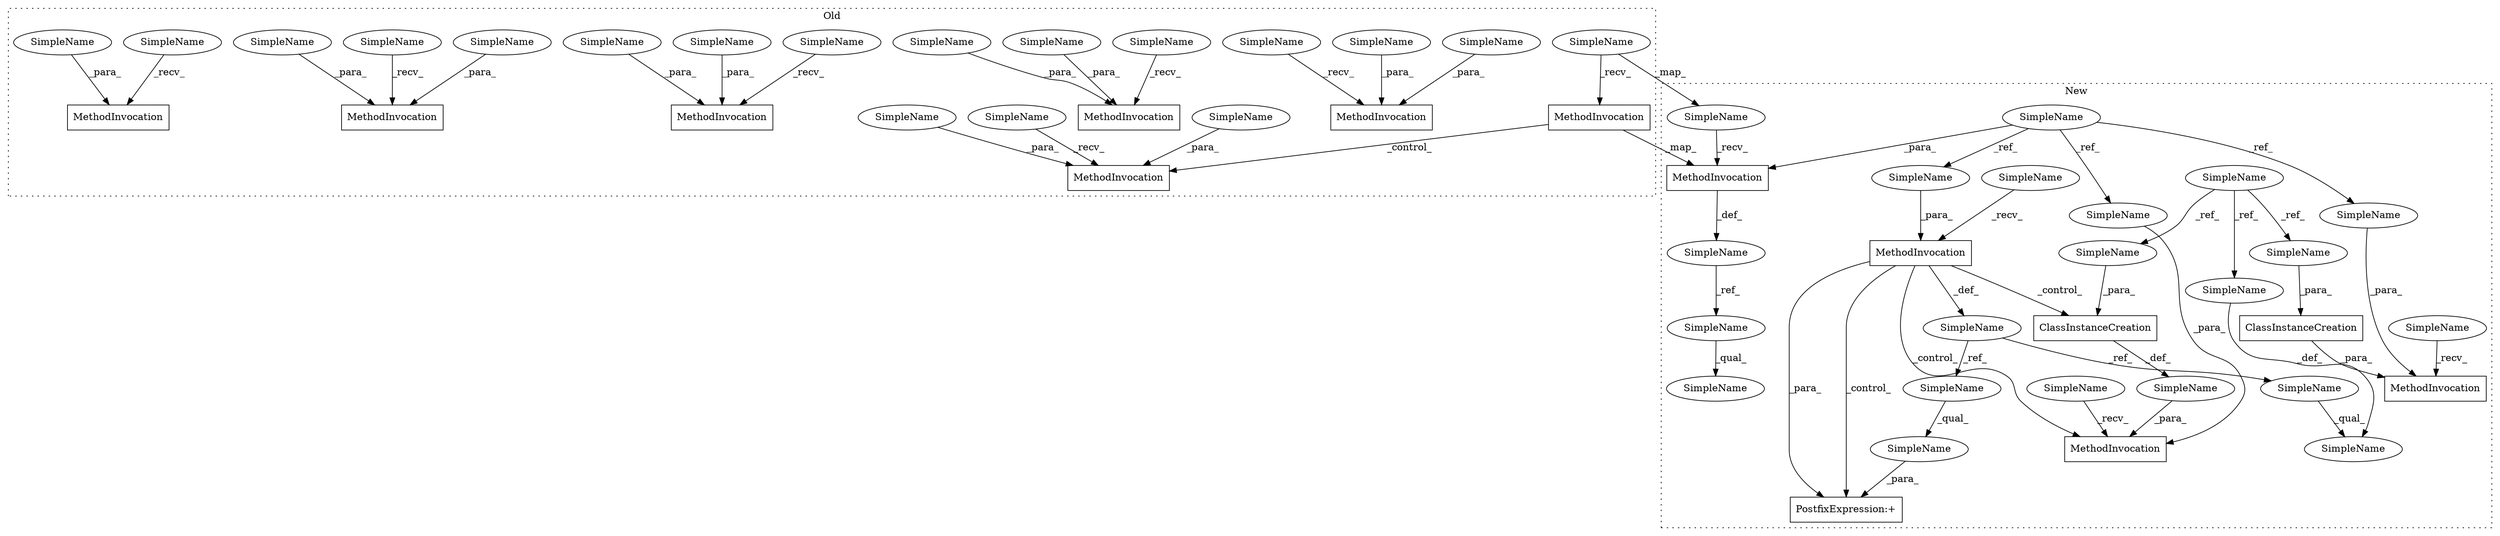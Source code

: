 digraph G {
subgraph cluster0 {
3 [label="MethodInvocation" a="32" s="7644,7651" l="4,1" shape="box"];
4 [label="MethodInvocation" a="32" s="7860,7873" l="4,1" shape="box"];
6 [label="MethodInvocation" a="32" s="8222,8235" l="4,1" shape="box"];
9 [label="MethodInvocation" a="32" s="7467,7480" l="4,1" shape="box"];
11 [label="MethodInvocation" a="32" s="7726,7739" l="4,1" shape="box"];
12 [label="MethodInvocation" a="32" s="7432,7445" l="4,1" shape="box"];
13 [label="MethodInvocation" a="32" s="8565,8572" l="4,1" shape="box"];
15 [label="SimpleName" a="42" s="7476" l="4" shape="ellipse"];
17 [label="SimpleName" a="42" s="7847" l="12" shape="ellipse"];
18 [label="SimpleName" a="42" s="7869" l="4" shape="ellipse"];
23 [label="SimpleName" a="42" s="7730" l="3" shape="ellipse"];
24 [label="SimpleName" a="42" s="7631" l="12" shape="ellipse"];
28 [label="SimpleName" a="42" s="8209" l="12" shape="ellipse"];
29 [label="SimpleName" a="42" s="7419" l="12" shape="ellipse"];
32 [label="SimpleName" a="42" s="7471" l="3" shape="ellipse"];
33 [label="SimpleName" a="42" s="8231" l="4" shape="ellipse"];
34 [label="SimpleName" a="42" s="7436" l="3" shape="ellipse"];
35 [label="SimpleName" a="42" s="8569" l="3" shape="ellipse"];
38 [label="SimpleName" a="42" s="8226" l="3" shape="ellipse"];
39 [label="SimpleName" a="42" s="7441" l="4" shape="ellipse"];
40 [label="SimpleName" a="42" s="7713" l="12" shape="ellipse"];
41 [label="SimpleName" a="42" s="7735" l="4" shape="ellipse"];
45 [label="SimpleName" a="42" s="8556" l="8" shape="ellipse"];
46 [label="SimpleName" a="42" s="7454" l="12" shape="ellipse"];
51 [label="SimpleName" a="42" s="7864" l="3" shape="ellipse"];
label = "Old";
style="dotted";
}
subgraph cluster1 {
1 [label="ClassInstanceCreation" a="14" s="7767,7789" l="18,1" shape="box"];
2 [label="ClassInstanceCreation" a="14" s="8073,8095" l="18,1" shape="box"];
5 [label="MethodInvocation" a="32" s="8416,8423" l="4,1" shape="box"];
7 [label="MethodInvocation" a="32" s="7994,8001" l="4,1" shape="box"];
8 [label="MethodInvocation" a="32" s="7758,7790" l="4,1" shape="box"];
10 [label="MethodInvocation" a="32" s="8054,8096" l="4,1" shape="box"];
14 [label="SimpleName" a="42" s="7785" l="4" shape="ellipse"];
16 [label="SimpleName" a="42" s="8286" l="12" shape="ellipse"];
19 [label="SimpleName" a="42" s="7971" l="7" shape="ellipse"];
20 [label="SimpleName" a="42" s="7640" l="4" shape="ellipse"];
21 [label="SimpleName" a="42" s="7762" l="3" shape="ellipse"];
22 [label="SimpleName" a="42" s="8142" l="7" shape="ellipse"];
25 [label="SimpleName" a="42" s="8393" l="7" shape="ellipse"];
26 [label="SimpleName" a="42" s="8432" l="13" shape="ellipse"];
27 [label="SimpleName" a="42" s="8142" l="13" shape="ellipse"];
30 [label="SimpleName" a="42" s="7565" l="3" shape="ellipse"];
31 [label="SimpleName" a="42" s="8403" l="12" shape="ellipse"];
36 [label="SimpleName" a="42" s="8041" l="12" shape="ellipse"];
37 [label="SimpleName" a="42" s="7998" l="3" shape="ellipse"];
42 [label="SimpleName" a="42" s="8063" l="7" shape="ellipse"];
43 [label="SimpleName" a="42" s="8091" l="4" shape="ellipse"];
44 [label="SimpleName" a="42" s="8432" l="7" shape="ellipse"];
47 [label="SimpleName" a="42" s="8058" l="3" shape="ellipse"];
48 [label="SimpleName" a="42" s="8286" l="7" shape="ellipse"];
49 [label="SimpleName" a="42" s="8301" l="4" shape="ellipse"];
50 [label="SimpleName" a="42" s="7981" l="12" shape="ellipse"];
52 [label="SimpleName" a="42" s="7745" l="12" shape="ellipse"];
53 [label="PostfixExpression:+" a="37" s="8155" l="2" shape="box"];
label = "New";
style="dotted";
}
1 -> 8 [label="_para_"];
2 -> 42 [label="_def_"];
3 -> 5 [label="_map_"];
3 -> 11 [label="_control_"];
5 -> 25 [label="_def_"];
7 -> 53 [label="_control_"];
7 -> 19 [label="_def_"];
7 -> 53 [label="_para_"];
7 -> 10 [label="_control_"];
7 -> 2 [label="_control_"];
14 -> 1 [label="_para_"];
15 -> 9 [label="_para_"];
17 -> 4 [label="_recv_"];
18 -> 4 [label="_para_"];
19 -> 48 [label="_ref_"];
19 -> 22 [label="_ref_"];
20 -> 14 [label="_ref_"];
20 -> 49 [label="_ref_"];
20 -> 43 [label="_ref_"];
21 -> 8 [label="_para_"];
22 -> 27 [label="_qual_"];
23 -> 11 [label="_para_"];
24 -> 31 [label="_map_"];
24 -> 3 [label="_recv_"];
25 -> 44 [label="_ref_"];
27 -> 53 [label="_para_"];
28 -> 6 [label="_recv_"];
29 -> 12 [label="_recv_"];
30 -> 21 [label="_ref_"];
30 -> 37 [label="_ref_"];
30 -> 5 [label="_para_"];
30 -> 47 [label="_ref_"];
31 -> 5 [label="_recv_"];
32 -> 9 [label="_para_"];
33 -> 6 [label="_para_"];
34 -> 12 [label="_para_"];
35 -> 13 [label="_para_"];
36 -> 10 [label="_recv_"];
37 -> 7 [label="_para_"];
38 -> 6 [label="_para_"];
39 -> 12 [label="_para_"];
40 -> 11 [label="_recv_"];
41 -> 11 [label="_para_"];
42 -> 10 [label="_para_"];
43 -> 2 [label="_para_"];
44 -> 26 [label="_qual_"];
45 -> 13 [label="_recv_"];
46 -> 9 [label="_recv_"];
47 -> 10 [label="_para_"];
48 -> 16 [label="_qual_"];
49 -> 16 [label="_def_"];
50 -> 7 [label="_recv_"];
51 -> 4 [label="_para_"];
52 -> 8 [label="_recv_"];
}